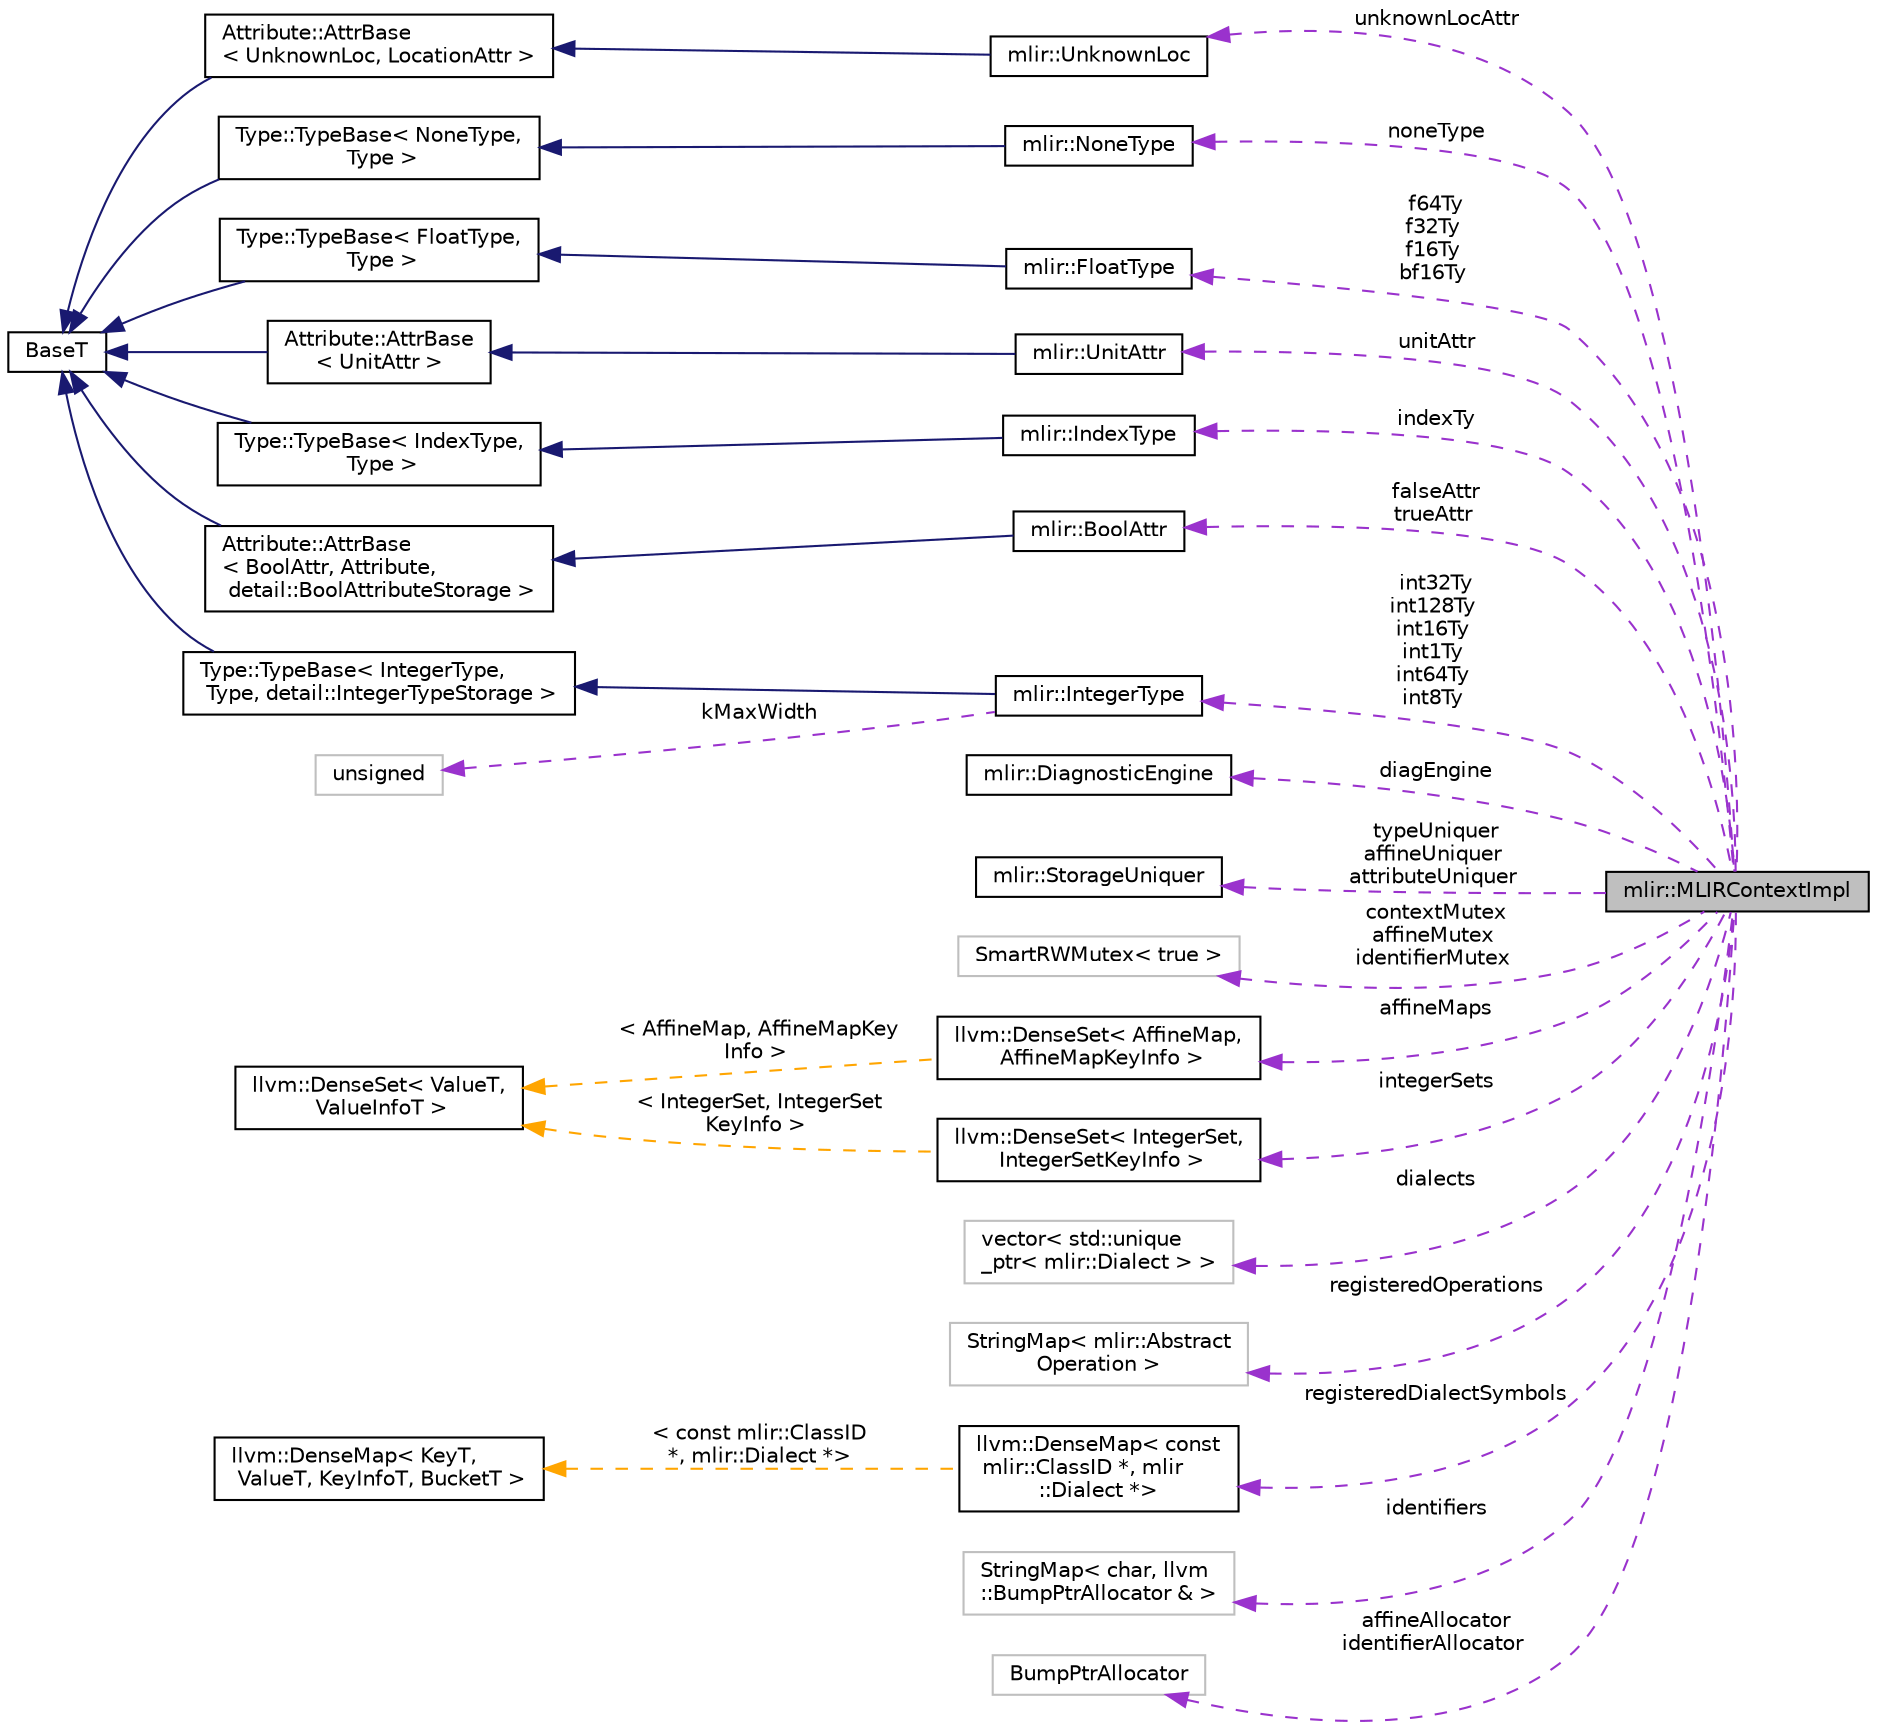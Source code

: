 digraph "mlir::MLIRContextImpl"
{
  bgcolor="transparent";
  edge [fontname="Helvetica",fontsize="10",labelfontname="Helvetica",labelfontsize="10"];
  node [fontname="Helvetica",fontsize="10",shape=record];
  rankdir="LR";
  Node1 [label="mlir::MLIRContextImpl",height=0.2,width=0.4,color="black", fillcolor="grey75", style="filled", fontcolor="black"];
  Node2 -> Node1 [dir="back",color="darkorchid3",fontsize="10",style="dashed",label=" unknownLocAttr" ,fontname="Helvetica"];
  Node2 [label="mlir::UnknownLoc",height=0.2,width=0.4,color="black",URL="$classmlir_1_1UnknownLoc.html",tooltip="Represents an unknown location. "];
  Node3 -> Node2 [dir="back",color="midnightblue",fontsize="10",style="solid",fontname="Helvetica"];
  Node3 [label="Attribute::AttrBase\l\< UnknownLoc, LocationAttr \>",height=0.2,width=0.4,color="black",URL="$classmlir_1_1detail_1_1StorageUserBase.html",tooltip="Utility class for implementing users of storage classes uniqued by a StorageUniquer. "];
  Node4 -> Node3 [dir="back",color="midnightblue",fontsize="10",style="solid",fontname="Helvetica"];
  Node4 [label="BaseT",height=0.2,width=0.4,color="black",URL="$classBaseT.html"];
  Node5 -> Node1 [dir="back",color="darkorchid3",fontsize="10",style="dashed",label=" diagEngine" ,fontname="Helvetica"];
  Node5 [label="mlir::DiagnosticEngine",height=0.2,width=0.4,color="black",URL="$classmlir_1_1DiagnosticEngine.html",tooltip="This class is the main interface for diagnostics. "];
  Node6 -> Node1 [dir="back",color="darkorchid3",fontsize="10",style="dashed",label=" typeUniquer\naffineUniquer\nattributeUniquer" ,fontname="Helvetica"];
  Node6 [label="mlir::StorageUniquer",height=0.2,width=0.4,color="black",URL="$classmlir_1_1StorageUniquer.html",tooltip="A utility class to get, or create instances of storage classes. "];
  Node7 -> Node1 [dir="back",color="darkorchid3",fontsize="10",style="dashed",label=" contextMutex\naffineMutex\nidentifierMutex" ,fontname="Helvetica"];
  Node7 [label="SmartRWMutex\< true \>",height=0.2,width=0.4,color="grey75"];
  Node8 -> Node1 [dir="back",color="darkorchid3",fontsize="10",style="dashed",label=" noneType" ,fontname="Helvetica"];
  Node8 [label="mlir::NoneType",height=0.2,width=0.4,color="black",URL="$classmlir_1_1NoneType.html",tooltip="NoneType is a unit type, i.e. "];
  Node9 -> Node8 [dir="back",color="midnightblue",fontsize="10",style="solid",fontname="Helvetica"];
  Node9 [label="Type::TypeBase\< NoneType,\l Type \>",height=0.2,width=0.4,color="black",URL="$classmlir_1_1detail_1_1StorageUserBase.html",tooltip="Utility class for implementing users of storage classes uniqued by a StorageUniquer. "];
  Node4 -> Node9 [dir="back",color="midnightblue",fontsize="10",style="solid",fontname="Helvetica"];
  Node10 -> Node1 [dir="back",color="darkorchid3",fontsize="10",style="dashed",label=" f64Ty\nf32Ty\nf16Ty\nbf16Ty" ,fontname="Helvetica"];
  Node10 [label="mlir::FloatType",height=0.2,width=0.4,color="black",URL="$classmlir_1_1FloatType.html"];
  Node11 -> Node10 [dir="back",color="midnightblue",fontsize="10",style="solid",fontname="Helvetica"];
  Node11 [label="Type::TypeBase\< FloatType,\l Type \>",height=0.2,width=0.4,color="black",URL="$classmlir_1_1detail_1_1StorageUserBase.html",tooltip="Utility class for implementing users of storage classes uniqued by a StorageUniquer. "];
  Node4 -> Node11 [dir="back",color="midnightblue",fontsize="10",style="solid",fontname="Helvetica"];
  Node12 -> Node1 [dir="back",color="darkorchid3",fontsize="10",style="dashed",label=" affineMaps" ,fontname="Helvetica"];
  Node12 [label="llvm::DenseSet\< AffineMap,\l AffineMapKeyInfo \>",height=0.2,width=0.4,color="black",URL="$classllvm_1_1DenseSet.html"];
  Node13 -> Node12 [dir="back",color="orange",fontsize="10",style="dashed",label=" \< AffineMap, AffineMapKey\lInfo \>" ,fontname="Helvetica"];
  Node13 [label="llvm::DenseSet\< ValueT,\l ValueInfoT \>",height=0.2,width=0.4,color="black",URL="$classllvm_1_1DenseSet.html"];
  Node14 -> Node1 [dir="back",color="darkorchid3",fontsize="10",style="dashed",label=" dialects" ,fontname="Helvetica"];
  Node14 [label="vector\< std::unique\l_ptr\< mlir::Dialect \> \>",height=0.2,width=0.4,color="grey75"];
  Node15 -> Node1 [dir="back",color="darkorchid3",fontsize="10",style="dashed",label=" integerSets" ,fontname="Helvetica"];
  Node15 [label="llvm::DenseSet\< IntegerSet,\l IntegerSetKeyInfo \>",height=0.2,width=0.4,color="black",URL="$classllvm_1_1DenseSet.html"];
  Node13 -> Node15 [dir="back",color="orange",fontsize="10",style="dashed",label=" \< IntegerSet, IntegerSet\lKeyInfo \>" ,fontname="Helvetica"];
  Node16 -> Node1 [dir="back",color="darkorchid3",fontsize="10",style="dashed",label=" registeredOperations" ,fontname="Helvetica"];
  Node16 [label="StringMap\< mlir::Abstract\lOperation \>",height=0.2,width=0.4,color="grey75"];
  Node17 -> Node1 [dir="back",color="darkorchid3",fontsize="10",style="dashed",label=" unitAttr" ,fontname="Helvetica"];
  Node17 [label="mlir::UnitAttr",height=0.2,width=0.4,color="black",URL="$classmlir_1_1UnitAttr.html",tooltip="Unit attributes are attributes that hold no specific value and are given meaning by their existence..."];
  Node18 -> Node17 [dir="back",color="midnightblue",fontsize="10",style="solid",fontname="Helvetica"];
  Node18 [label="Attribute::AttrBase\l\< UnitAttr \>",height=0.2,width=0.4,color="black",URL="$classmlir_1_1detail_1_1StorageUserBase.html",tooltip="Utility class for implementing users of storage classes uniqued by a StorageUniquer. "];
  Node4 -> Node18 [dir="back",color="midnightblue",fontsize="10",style="solid",fontname="Helvetica"];
  Node19 -> Node1 [dir="back",color="darkorchid3",fontsize="10",style="dashed",label=" indexTy" ,fontname="Helvetica"];
  Node19 [label="mlir::IndexType",height=0.2,width=0.4,color="black",URL="$classmlir_1_1IndexType.html",tooltip="Index is a special integer-like type with unknown platform-dependent bit width. "];
  Node20 -> Node19 [dir="back",color="midnightblue",fontsize="10",style="solid",fontname="Helvetica"];
  Node20 [label="Type::TypeBase\< IndexType,\l Type \>",height=0.2,width=0.4,color="black",URL="$classmlir_1_1detail_1_1StorageUserBase.html",tooltip="Utility class for implementing users of storage classes uniqued by a StorageUniquer. "];
  Node4 -> Node20 [dir="back",color="midnightblue",fontsize="10",style="solid",fontname="Helvetica"];
  Node21 -> Node1 [dir="back",color="darkorchid3",fontsize="10",style="dashed",label=" registeredDialectSymbols" ,fontname="Helvetica"];
  Node21 [label="llvm::DenseMap\< const\l mlir::ClassID *, mlir\l::Dialect *\>",height=0.2,width=0.4,color="black",URL="$classllvm_1_1DenseMap.html"];
  Node22 -> Node21 [dir="back",color="orange",fontsize="10",style="dashed",label=" \< const mlir::ClassID\l *, mlir::Dialect *\>" ,fontname="Helvetica"];
  Node22 [label="llvm::DenseMap\< KeyT,\l ValueT, KeyInfoT, BucketT \>",height=0.2,width=0.4,color="black",URL="$classllvm_1_1DenseMap.html"];
  Node23 -> Node1 [dir="back",color="darkorchid3",fontsize="10",style="dashed",label=" identifiers" ,fontname="Helvetica"];
  Node23 [label="StringMap\< char, llvm\l::BumpPtrAllocator & \>",height=0.2,width=0.4,color="grey75"];
  Node24 -> Node1 [dir="back",color="darkorchid3",fontsize="10",style="dashed",label=" affineAllocator\nidentifierAllocator" ,fontname="Helvetica"];
  Node24 [label="BumpPtrAllocator",height=0.2,width=0.4,color="grey75"];
  Node25 -> Node1 [dir="back",color="darkorchid3",fontsize="10",style="dashed",label=" falseAttr\ntrueAttr" ,fontname="Helvetica"];
  Node25 [label="mlir::BoolAttr",height=0.2,width=0.4,color="black",URL="$classmlir_1_1BoolAttr.html"];
  Node26 -> Node25 [dir="back",color="midnightblue",fontsize="10",style="solid",fontname="Helvetica"];
  Node26 [label="Attribute::AttrBase\l\< BoolAttr, Attribute,\l detail::BoolAttributeStorage \>",height=0.2,width=0.4,color="black",URL="$classmlir_1_1detail_1_1StorageUserBase.html",tooltip="Utility class for implementing users of storage classes uniqued by a StorageUniquer. "];
  Node4 -> Node26 [dir="back",color="midnightblue",fontsize="10",style="solid",fontname="Helvetica"];
  Node27 -> Node1 [dir="back",color="darkorchid3",fontsize="10",style="dashed",label=" int32Ty\nint128Ty\nint16Ty\nint1Ty\nint64Ty\nint8Ty" ,fontname="Helvetica"];
  Node27 [label="mlir::IntegerType",height=0.2,width=0.4,color="black",URL="$classmlir_1_1IntegerType.html",tooltip="Integer types can have arbitrary bitwidth up to a large fixed limit. "];
  Node28 -> Node27 [dir="back",color="midnightblue",fontsize="10",style="solid",fontname="Helvetica"];
  Node28 [label="Type::TypeBase\< IntegerType,\l Type, detail::IntegerTypeStorage \>",height=0.2,width=0.4,color="black",URL="$classmlir_1_1detail_1_1StorageUserBase.html",tooltip="Utility class for implementing users of storage classes uniqued by a StorageUniquer. "];
  Node4 -> Node28 [dir="back",color="midnightblue",fontsize="10",style="solid",fontname="Helvetica"];
  Node29 -> Node27 [dir="back",color="darkorchid3",fontsize="10",style="dashed",label=" kMaxWidth" ,fontname="Helvetica"];
  Node29 [label="unsigned",height=0.2,width=0.4,color="grey75"];
}
